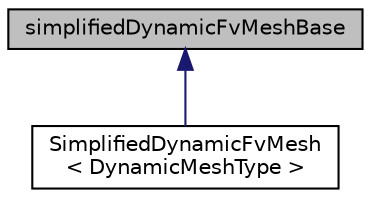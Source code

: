 digraph "simplifiedDynamicFvMeshBase"
{
  bgcolor="transparent";
  edge [fontname="Helvetica",fontsize="10",labelfontname="Helvetica",labelfontsize="10"];
  node [fontname="Helvetica",fontsize="10",shape=record];
  Node1 [label="simplifiedDynamicFvMeshBase",height=0.2,width=0.4,color="black", fillcolor="grey75", style="filled" fontcolor="black"];
  Node1 -> Node2 [dir="back",color="midnightblue",fontsize="10",style="solid",fontname="Helvetica"];
  Node2 [label="SimplifiedDynamicFvMesh\l\< DynamicMeshType \>",height=0.2,width=0.4,color="black",URL="$classFoam_1_1simplifiedMeshes_1_1SimplifiedDynamicFvMesh.html"];
}

